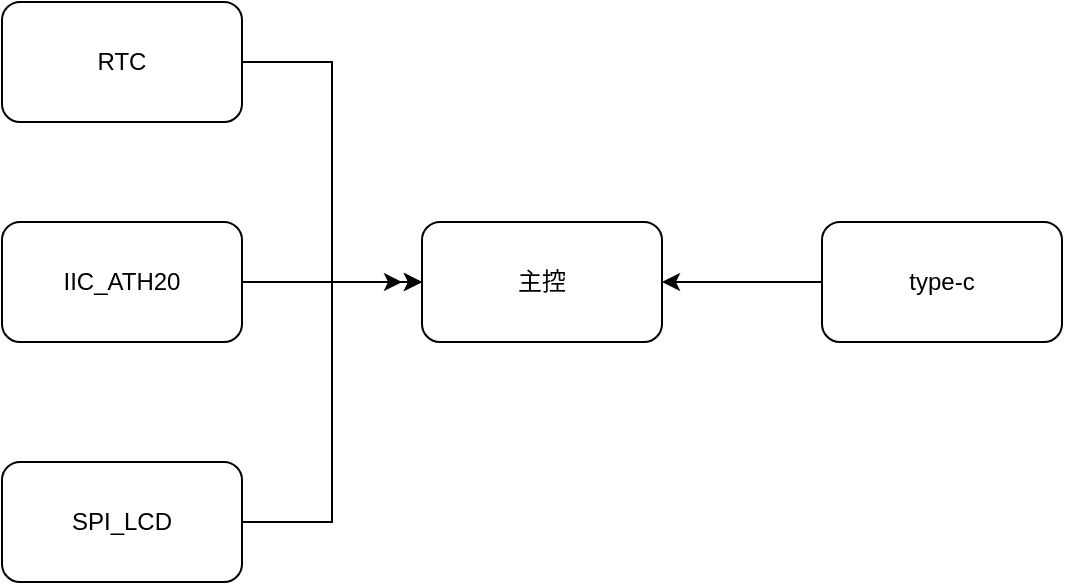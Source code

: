 <mxfile version="24.7.16">
  <diagram name="第 1 页" id="_1nhiiU1lxsh5_u1lda8">
    <mxGraphModel dx="1562" dy="810" grid="1" gridSize="10" guides="1" tooltips="1" connect="1" arrows="1" fold="1" page="1" pageScale="1" pageWidth="827" pageHeight="1169" math="0" shadow="0">
      <root>
        <mxCell id="0" />
        <mxCell id="1" parent="0" />
        <mxCell id="7-qrwd9BUEXmg8YHROmu-1" value="主控" style="rounded=1;whiteSpace=wrap;html=1;" vertex="1" parent="1">
          <mxGeometry x="340" y="390" width="120" height="60" as="geometry" />
        </mxCell>
        <mxCell id="7-qrwd9BUEXmg8YHROmu-6" style="edgeStyle=orthogonalEdgeStyle;rounded=0;orthogonalLoop=1;jettySize=auto;html=1;exitX=1;exitY=0.5;exitDx=0;exitDy=0;entryX=0;entryY=0.5;entryDx=0;entryDy=0;" edge="1" parent="1" source="7-qrwd9BUEXmg8YHROmu-2" target="7-qrwd9BUEXmg8YHROmu-1">
          <mxGeometry relative="1" as="geometry" />
        </mxCell>
        <mxCell id="7-qrwd9BUEXmg8YHROmu-2" value="RTC" style="rounded=1;whiteSpace=wrap;html=1;" vertex="1" parent="1">
          <mxGeometry x="130" y="280" width="120" height="60" as="geometry" />
        </mxCell>
        <mxCell id="7-qrwd9BUEXmg8YHROmu-7" style="edgeStyle=orthogonalEdgeStyle;rounded=0;orthogonalLoop=1;jettySize=auto;html=1;exitX=1;exitY=0.5;exitDx=0;exitDy=0;" edge="1" parent="1" source="7-qrwd9BUEXmg8YHROmu-3">
          <mxGeometry relative="1" as="geometry">
            <mxPoint x="330" y="420" as="targetPoint" />
          </mxGeometry>
        </mxCell>
        <mxCell id="7-qrwd9BUEXmg8YHROmu-3" value="IIC_ATH20" style="rounded=1;whiteSpace=wrap;html=1;" vertex="1" parent="1">
          <mxGeometry x="130" y="390" width="120" height="60" as="geometry" />
        </mxCell>
        <mxCell id="7-qrwd9BUEXmg8YHROmu-8" style="edgeStyle=orthogonalEdgeStyle;rounded=0;orthogonalLoop=1;jettySize=auto;html=1;exitX=1;exitY=0.5;exitDx=0;exitDy=0;entryX=0;entryY=0.5;entryDx=0;entryDy=0;" edge="1" parent="1" source="7-qrwd9BUEXmg8YHROmu-4" target="7-qrwd9BUEXmg8YHROmu-1">
          <mxGeometry relative="1" as="geometry" />
        </mxCell>
        <mxCell id="7-qrwd9BUEXmg8YHROmu-4" value="SPI_LCD" style="rounded=1;whiteSpace=wrap;html=1;" vertex="1" parent="1">
          <mxGeometry x="130" y="510" width="120" height="60" as="geometry" />
        </mxCell>
        <mxCell id="7-qrwd9BUEXmg8YHROmu-9" style="edgeStyle=orthogonalEdgeStyle;rounded=0;orthogonalLoop=1;jettySize=auto;html=1;exitX=0;exitY=0.5;exitDx=0;exitDy=0;entryX=1;entryY=0.5;entryDx=0;entryDy=0;" edge="1" parent="1" source="7-qrwd9BUEXmg8YHROmu-5" target="7-qrwd9BUEXmg8YHROmu-1">
          <mxGeometry relative="1" as="geometry" />
        </mxCell>
        <mxCell id="7-qrwd9BUEXmg8YHROmu-5" value="type-c" style="rounded=1;whiteSpace=wrap;html=1;" vertex="1" parent="1">
          <mxGeometry x="540" y="390" width="120" height="60" as="geometry" />
        </mxCell>
      </root>
    </mxGraphModel>
  </diagram>
</mxfile>
